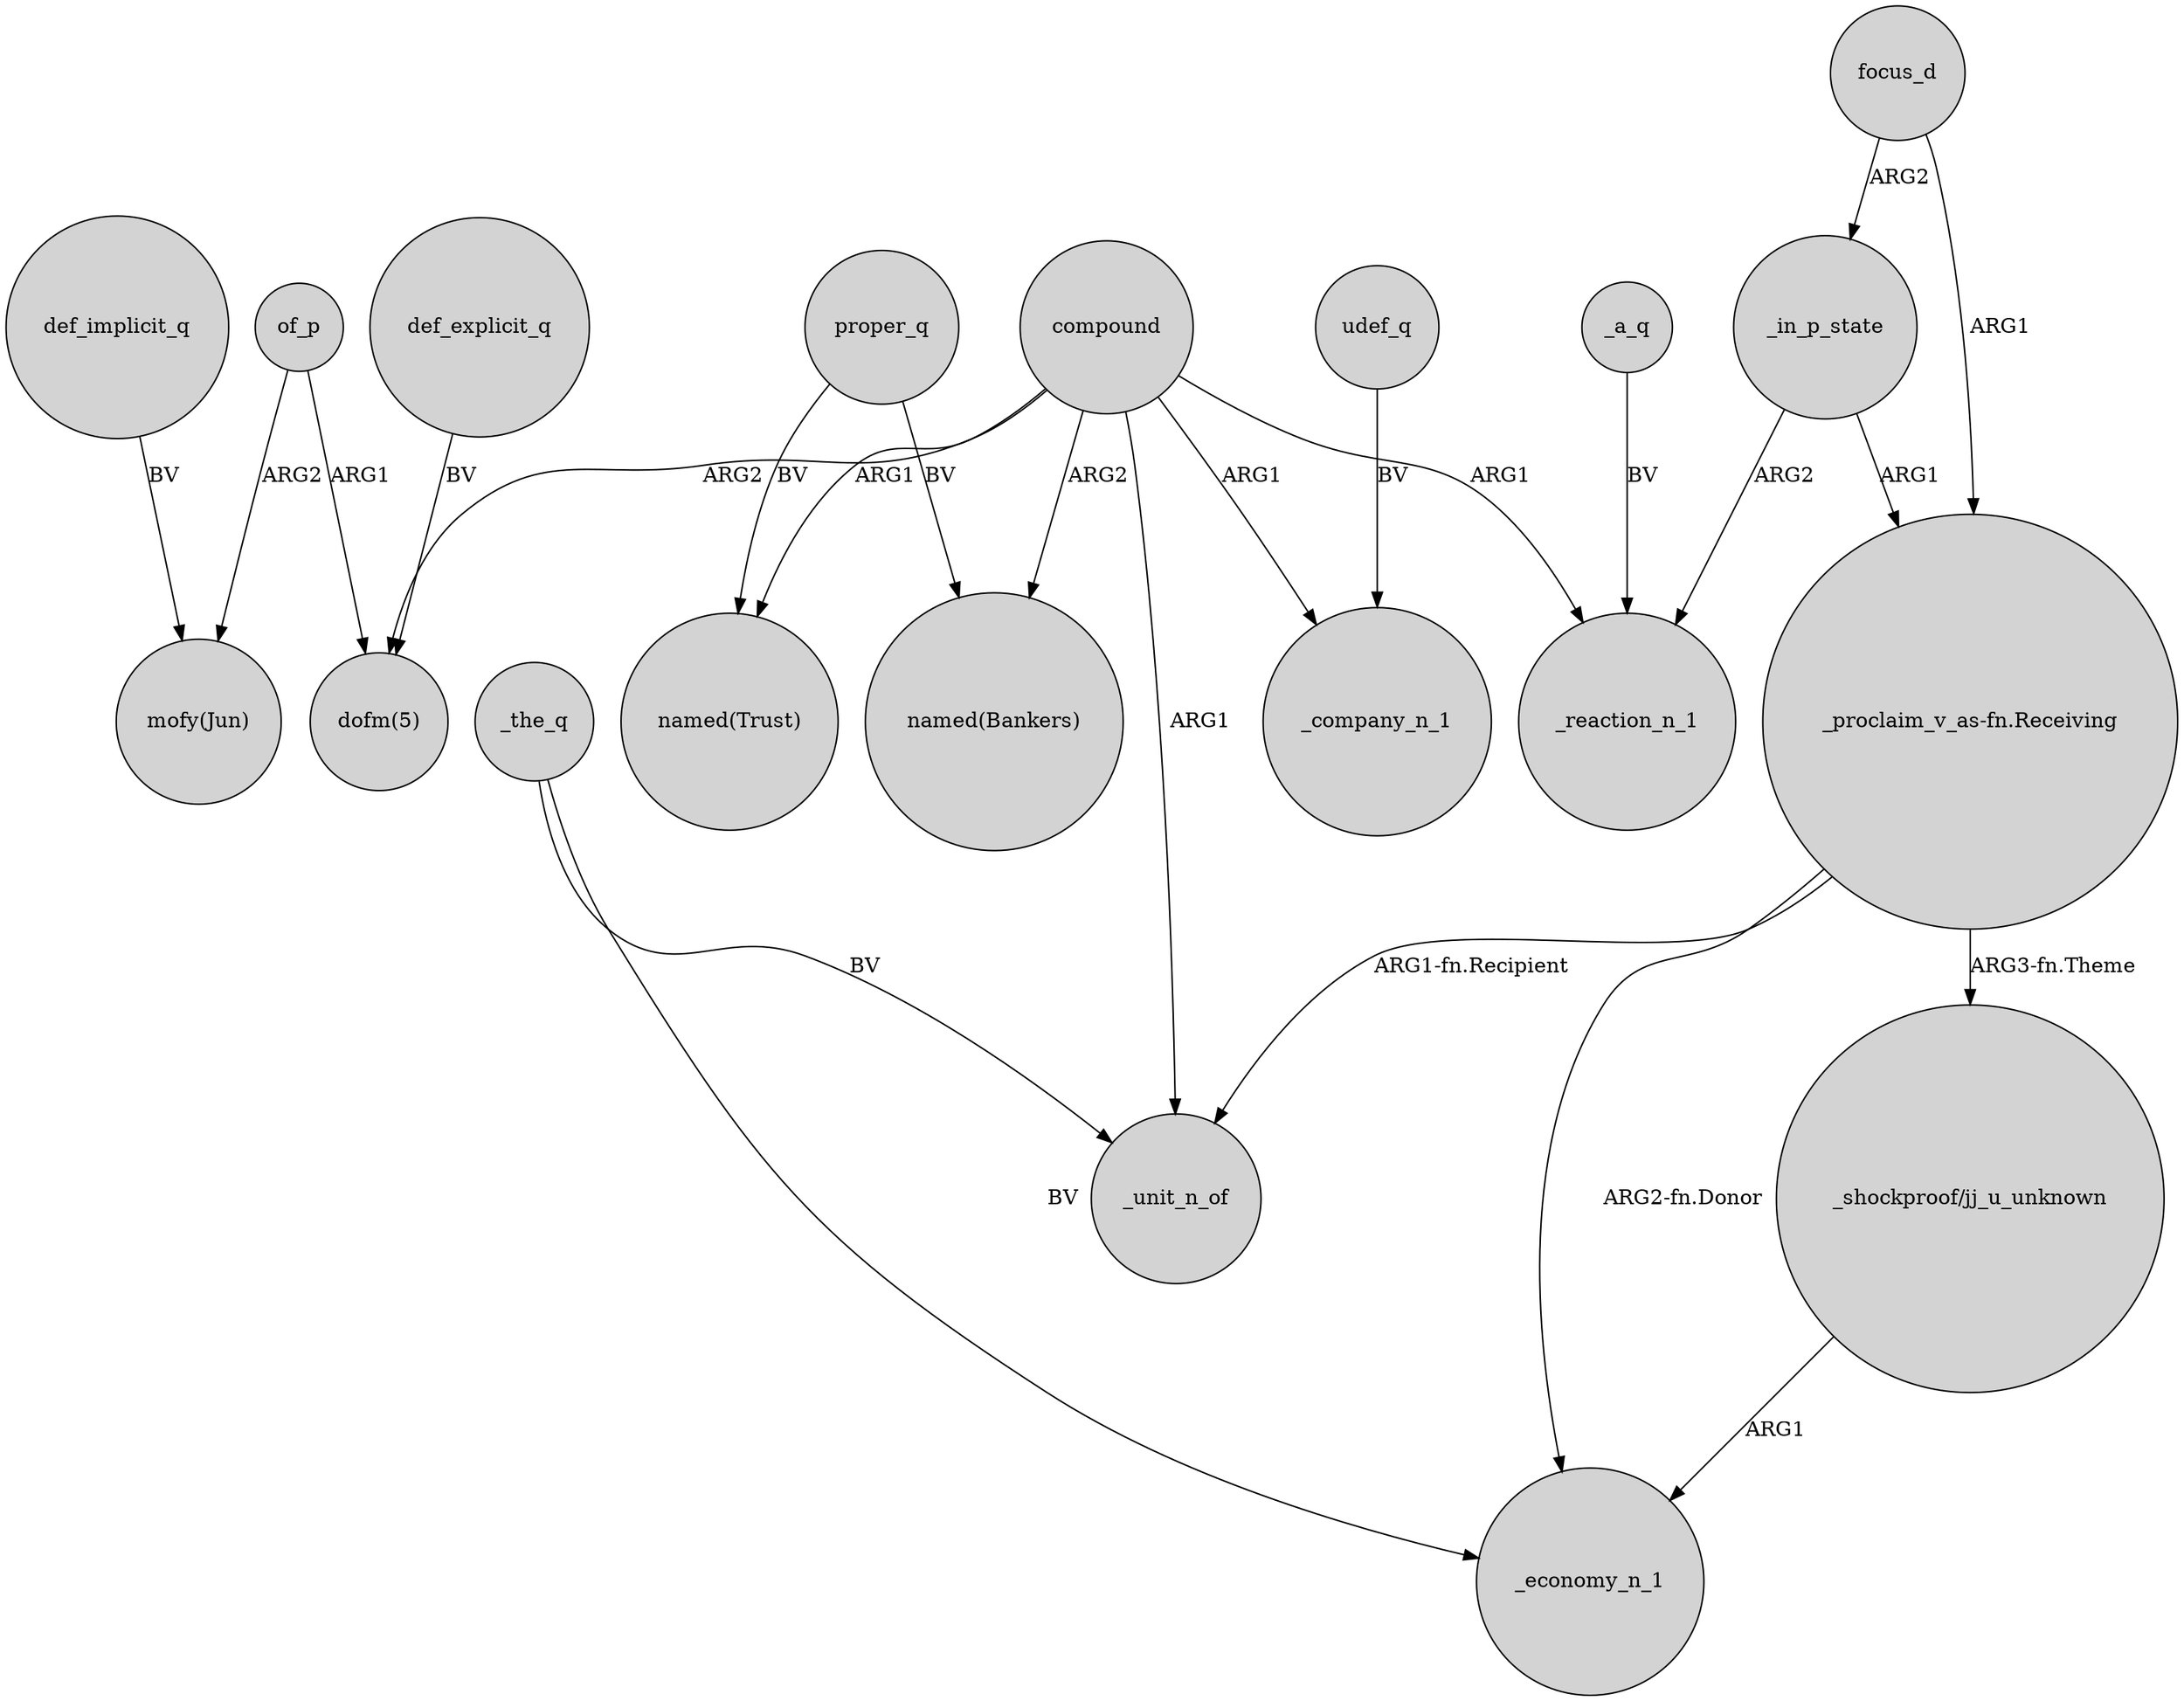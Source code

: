 digraph {
	node [shape=circle style=filled]
	compound -> "dofm(5)" [label=ARG2]
	focus_d -> _in_p_state [label=ARG2]
	proper_q -> "named(Trust)" [label=BV]
	compound -> "named(Bankers)" [label=ARG2]
	compound -> "named(Trust)" [label=ARG1]
	udef_q -> _company_n_1 [label=BV]
	compound -> _company_n_1 [label=ARG1]
	"_proclaim_v_as-fn.Receiving" -> _unit_n_of [label="ARG1-fn.Recipient"]
	def_implicit_q -> "mofy(Jun)" [label=BV]
	of_p -> "dofm(5)" [label=ARG1]
	_in_p_state -> "_proclaim_v_as-fn.Receiving" [label=ARG1]
	"_proclaim_v_as-fn.Receiving" -> "_shockproof/jj_u_unknown" [label="ARG3-fn.Theme"]
	"_shockproof/jj_u_unknown" -> _economy_n_1 [label=ARG1]
	def_explicit_q -> "dofm(5)" [label=BV]
	proper_q -> "named(Bankers)" [label=BV]
	_a_q -> _reaction_n_1 [label=BV]
	focus_d -> "_proclaim_v_as-fn.Receiving" [label=ARG1]
	compound -> _unit_n_of [label=ARG1]
	_the_q -> _unit_n_of [label=BV]
	compound -> _reaction_n_1 [label=ARG1]
	of_p -> "mofy(Jun)" [label=ARG2]
	_in_p_state -> _reaction_n_1 [label=ARG2]
	"_proclaim_v_as-fn.Receiving" -> _economy_n_1 [label="ARG2-fn.Donor"]
	_the_q -> _economy_n_1 [label=BV]
}
